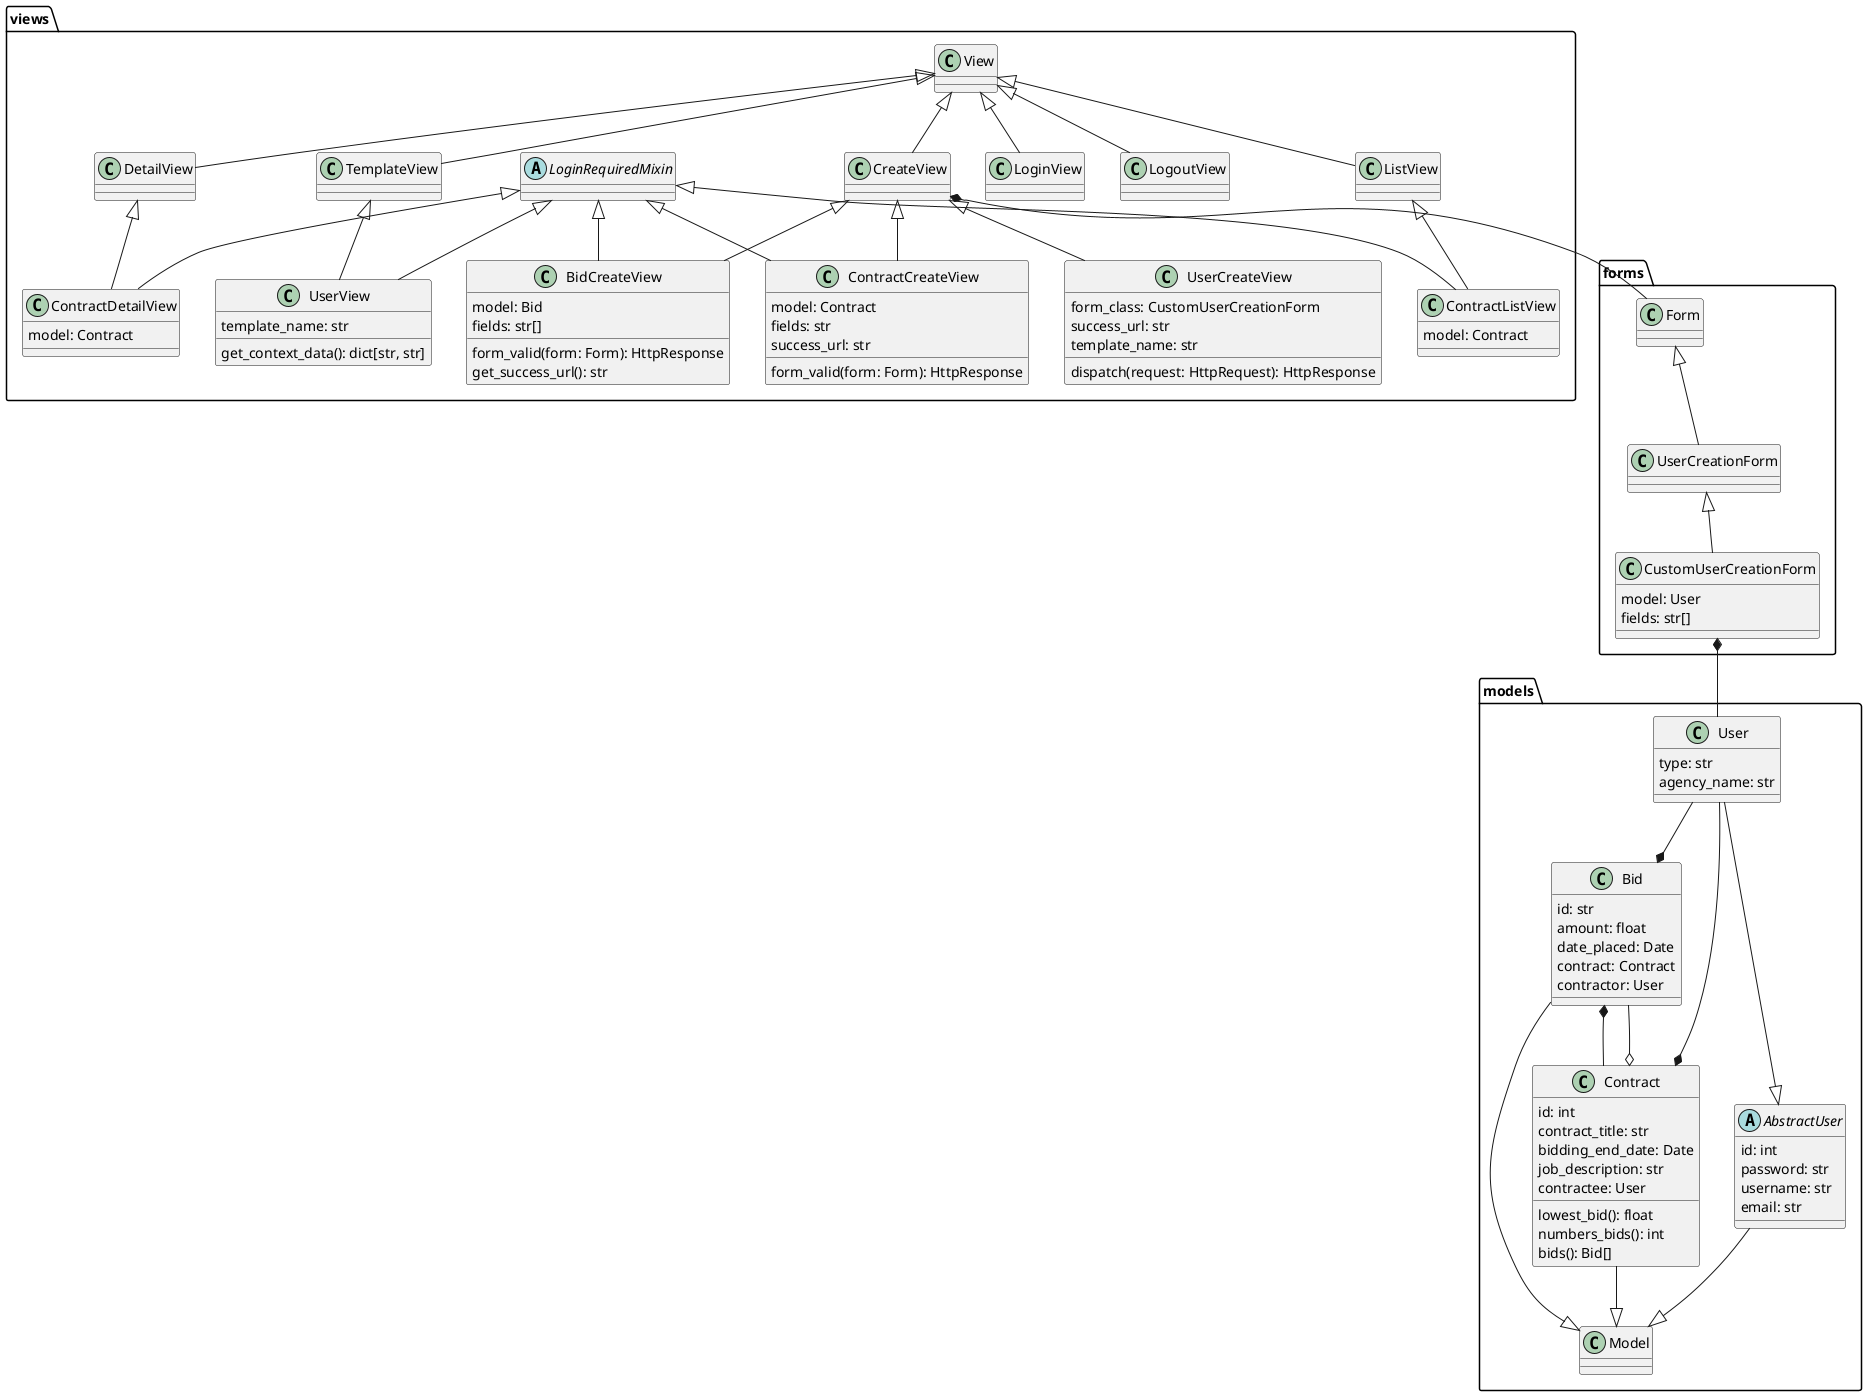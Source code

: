 @startuml class_diagram
package "models" {
 class Model {}

 class Bid {
 id: str
 amount: float
 date_placed: Date
 contract: Contract
 contractor: User
 } 

 class Contract {
 id: int
 contract_title: str
 bidding_end_date: Date
 job_description: str
 contractee: User
 lowest_bid(): float
 numbers_bids(): int
 bids(): Bid[]
 } 

 class User {
 type: str
 agency_name: str
 } 

 abstract class AbstractUser{
 id: int
 password: str
 username: str
 email: str
 }
 
 Bid --|> Model
 Contract --|> Model
 AbstractUser --|> Model
 User --|> AbstractUser
 Bid *-- Contract
 Bid --o Contract
 User --* Contract
 User --* Bid
 }

package "views" {
class View {}
class ListView {}
class DetailView {}
class CreateView {}
class DetailView {}
class TemplateView {}
abstract class LoginRequiredMixin {}

class LoginView {}
class LogoutView {}

class ContractListView {
 model: Contract
}

class ContractCreateView {
model: Contract
fields: str
success_url: str
form_valid(form: Form): HttpResponse
}

class ContractDetailView {
model: Contract
}

class BidCreateView {
model: Bid
fields: str[]
form_valid(form: Form): HttpResponse
get_success_url(): str
}

class UserCreateView {
form_class: CustomUserCreationForm
success_url: str
template_name: str
dispatch(request: HttpRequest): HttpResponse
}

class UserView {
 template_name: str
 get_context_data(): dict[str, str]
}

View <|-- ListView
View <|-- DetailView
View <|-- CreateView
View <|-- TemplateView
View <|-- LoginView
View <|-- LogoutView
DetailView <|-- ContractDetailView
ListView <|-- ContractListView
CreateView <|-- ContractCreateView
CreateView <|-- UserCreateView
CreateView <|-- BidCreateView
TemplateView <|-- UserView
LoginRequiredMixin <|-- ContractDetailView
LoginRequiredMixin <|-- ContractListView
LoginRequiredMixin <|-- ContractCreateView
LoginRequiredMixin <|-- BidCreateView
LoginRequiredMixin <|-- UserView
}

package "forms" {
class Form {}
class UserCreationForm {}

class CustomUserCreationForm {
model: User
fields: str[]
}

Form <|-- UserCreationForm
UserCreationForm <|-- CustomUserCreationForm
}

CustomUserCreationForm *-- User
CreateView *-- Form

@enduml